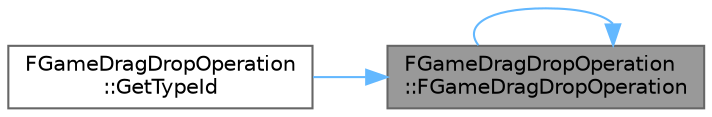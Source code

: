 digraph "FGameDragDropOperation::FGameDragDropOperation"
{
 // INTERACTIVE_SVG=YES
 // LATEX_PDF_SIZE
  bgcolor="transparent";
  edge [fontname=Helvetica,fontsize=10,labelfontname=Helvetica,labelfontsize=10];
  node [fontname=Helvetica,fontsize=10,shape=box,height=0.2,width=0.4];
  rankdir="RL";
  Node1 [id="Node000001",label="FGameDragDropOperation\l::FGameDragDropOperation",height=0.2,width=0.4,color="gray40", fillcolor="grey60", style="filled", fontcolor="black",tooltip="Default constructor."];
  Node1 -> Node1 [id="edge1_Node000001_Node000001",dir="back",color="steelblue1",style="solid",tooltip=" "];
  Node1 -> Node2 [id="edge2_Node000001_Node000002",dir="back",color="steelblue1",style="solid",tooltip=" "];
  Node2 [id="Node000002",label="FGameDragDropOperation\l::GetTypeId",height=0.2,width=0.4,color="grey40", fillcolor="white", style="filled",URL="$d3/d3a/classFGameDragDropOperation.html#ac21f81efaba052f54fda5e094faaee63",tooltip=" "];
}
